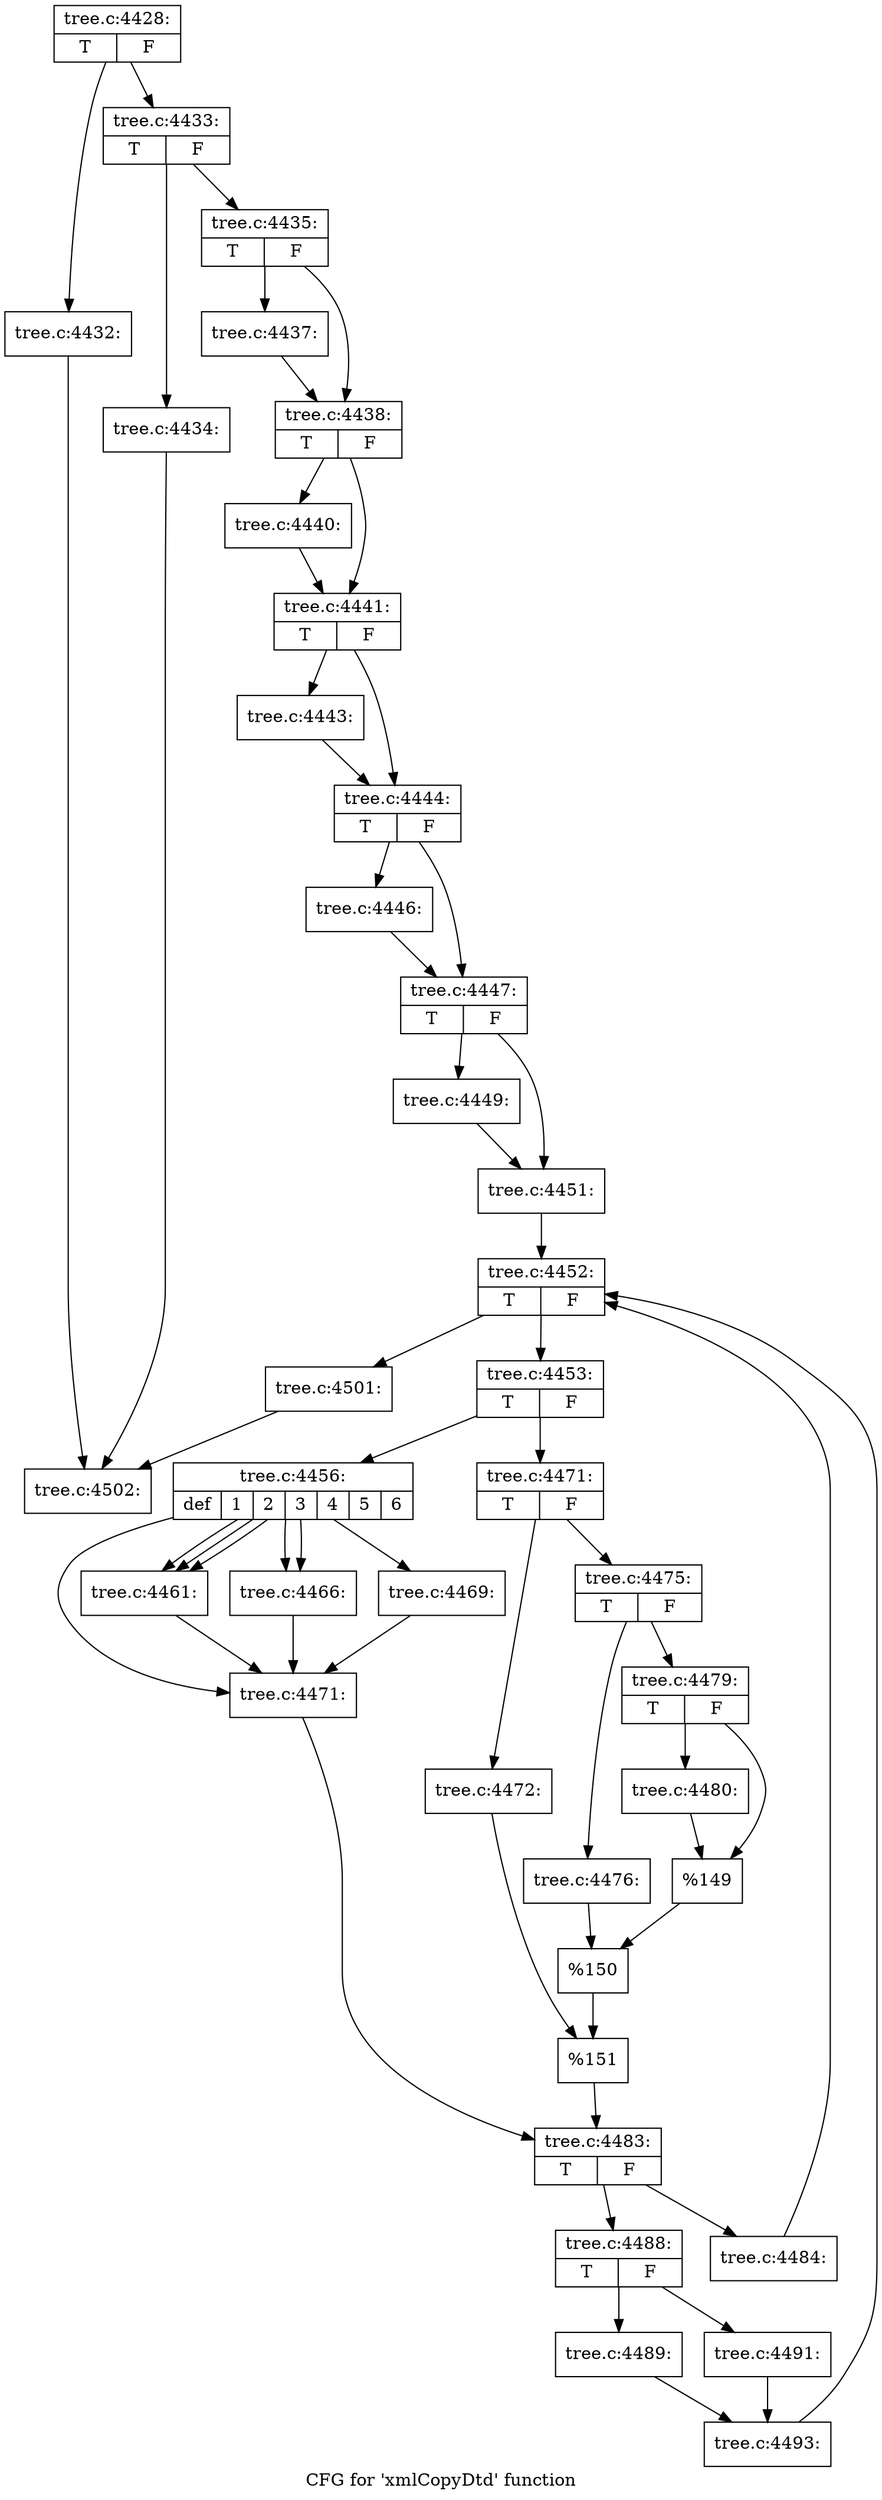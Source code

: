digraph "CFG for 'xmlCopyDtd' function" {
	label="CFG for 'xmlCopyDtd' function";

	Node0x44add80 [shape=record,label="{tree.c:4428:|{<s0>T|<s1>F}}"];
	Node0x44add80 -> Node0x44b78b0;
	Node0x44add80 -> Node0x44b7900;
	Node0x44b78b0 [shape=record,label="{tree.c:4432:}"];
	Node0x44b78b0 -> Node0x44b1120;
	Node0x44b7900 [shape=record,label="{tree.c:4433:|{<s0>T|<s1>F}}"];
	Node0x44b7900 -> Node0x44b84b0;
	Node0x44b7900 -> Node0x44b8500;
	Node0x44b84b0 [shape=record,label="{tree.c:4434:}"];
	Node0x44b84b0 -> Node0x44b1120;
	Node0x44b8500 [shape=record,label="{tree.c:4435:|{<s0>T|<s1>F}}"];
	Node0x44b8500 -> Node0x44b8960;
	Node0x44b8500 -> Node0x44b89b0;
	Node0x44b8960 [shape=record,label="{tree.c:4437:}"];
	Node0x44b8960 -> Node0x44b89b0;
	Node0x44b89b0 [shape=record,label="{tree.c:4438:|{<s0>T|<s1>F}}"];
	Node0x44b89b0 -> Node0x44b9750;
	Node0x44b89b0 -> Node0x44b9d20;
	Node0x44b9750 [shape=record,label="{tree.c:4440:}"];
	Node0x44b9750 -> Node0x44b9d20;
	Node0x44b9d20 [shape=record,label="{tree.c:4441:|{<s0>T|<s1>F}}"];
	Node0x44b9d20 -> Node0x44ba390;
	Node0x44b9d20 -> Node0x44ba8a0;
	Node0x44ba390 [shape=record,label="{tree.c:4443:}"];
	Node0x44ba390 -> Node0x44ba8a0;
	Node0x44ba8a0 [shape=record,label="{tree.c:4444:|{<s0>T|<s1>F}}"];
	Node0x44ba8a0 -> Node0x44baf40;
	Node0x44ba8a0 -> Node0x44bb410;
	Node0x44baf40 [shape=record,label="{tree.c:4446:}"];
	Node0x44baf40 -> Node0x44bb410;
	Node0x44bb410 [shape=record,label="{tree.c:4447:|{<s0>T|<s1>F}}"];
	Node0x44bb410 -> Node0x44bbab0;
	Node0x44bb410 -> Node0x44bbf80;
	Node0x44bbab0 [shape=record,label="{tree.c:4449:}"];
	Node0x44bbab0 -> Node0x44bbf80;
	Node0x44bbf80 [shape=record,label="{tree.c:4451:}"];
	Node0x44bbf80 -> Node0x44bca00;
	Node0x44bca00 [shape=record,label="{tree.c:4452:|{<s0>T|<s1>F}}"];
	Node0x44bca00 -> Node0x44bcdb0;
	Node0x44bca00 -> Node0x44bcbe0;
	Node0x44bcdb0 [shape=record,label="{tree.c:4453:|{<s0>T|<s1>F}}"];
	Node0x44bcdb0 -> Node0x44bcf80;
	Node0x44bcdb0 -> Node0x44bd020;
	Node0x44bcf80 [shape=record,label="{tree.c:4456:|{<s0>def|<s1>1|<s2>2|<s3>3|<s4>4|<s5>5|<s6>6}}"];
	Node0x44bcf80 -> Node0x44bd810;
	Node0x44bcf80 -> Node0x44bdd20;
	Node0x44bcf80 -> Node0x44bdd20;
	Node0x44bcf80 -> Node0x44bdd20;
	Node0x44bcf80 -> Node0x44be310;
	Node0x44bcf80 -> Node0x44be310;
	Node0x44bcf80 -> Node0x44bea40;
	Node0x44bdd20 [shape=record,label="{tree.c:4461:}"];
	Node0x44bdd20 -> Node0x44bd810;
	Node0x44be310 [shape=record,label="{tree.c:4466:}"];
	Node0x44be310 -> Node0x44bd810;
	Node0x44bea40 [shape=record,label="{tree.c:4469:}"];
	Node0x44bea40 -> Node0x44bd810;
	Node0x44bd810 [shape=record,label="{tree.c:4471:}"];
	Node0x44bd810 -> Node0x44bcfd0;
	Node0x44bd020 [shape=record,label="{tree.c:4471:|{<s0>T|<s1>F}}"];
	Node0x44bd020 -> Node0x44bda20;
	Node0x44bd020 -> Node0x44bf0c0;
	Node0x44bda20 [shape=record,label="{tree.c:4472:}"];
	Node0x44bda20 -> Node0x44bf070;
	Node0x44bf0c0 [shape=record,label="{tree.c:4475:|{<s0>T|<s1>F}}"];
	Node0x44bf0c0 -> Node0x44c5de0;
	Node0x44bf0c0 -> Node0x44c6510;
	Node0x44c5de0 [shape=record,label="{tree.c:4476:}"];
	Node0x44c5de0 -> Node0x44c64c0;
	Node0x44c6510 [shape=record,label="{tree.c:4479:|{<s0>T|<s1>F}}"];
	Node0x44c6510 -> Node0x44c70f0;
	Node0x44c6510 -> Node0x44c73a0;
	Node0x44c70f0 [shape=record,label="{tree.c:4480:}"];
	Node0x44c70f0 -> Node0x44c73a0;
	Node0x44c73a0 [shape=record,label="{%149}"];
	Node0x44c73a0 -> Node0x44c64c0;
	Node0x44c64c0 [shape=record,label="{%150}"];
	Node0x44c64c0 -> Node0x44bf070;
	Node0x44bf070 [shape=record,label="{%151}"];
	Node0x44bf070 -> Node0x44bcfd0;
	Node0x44bcfd0 [shape=record,label="{tree.c:4483:|{<s0>T|<s1>F}}"];
	Node0x44bcfd0 -> Node0x44c8090;
	Node0x44bcfd0 -> Node0x44c80e0;
	Node0x44c8090 [shape=record,label="{tree.c:4484:}"];
	Node0x44c8090 -> Node0x44bca00;
	Node0x44c80e0 [shape=record,label="{tree.c:4488:|{<s0>T|<s1>F}}"];
	Node0x44c80e0 -> Node0x44c8780;
	Node0x44c80e0 -> Node0x44c8820;
	Node0x44c8780 [shape=record,label="{tree.c:4489:}"];
	Node0x44c8780 -> Node0x44c87d0;
	Node0x44c8820 [shape=record,label="{tree.c:4491:}"];
	Node0x44c8820 -> Node0x44c87d0;
	Node0x44c87d0 [shape=record,label="{tree.c:4493:}"];
	Node0x44c87d0 -> Node0x44bca00;
	Node0x44bcbe0 [shape=record,label="{tree.c:4501:}"];
	Node0x44bcbe0 -> Node0x44b1120;
	Node0x44b1120 [shape=record,label="{tree.c:4502:}"];
}
